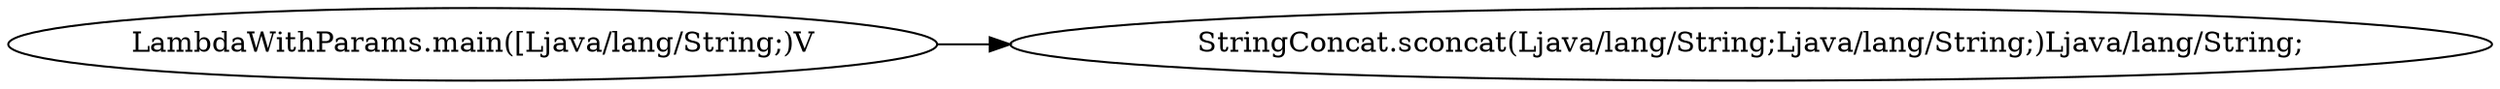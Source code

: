 digraph graphname {
rankdir="LR";
114 [label="StringConcat.sconcat(Ljava/lang/String;Ljava/lang/String;)Ljava/lang/String;"]
127 [label="LambdaWithParams.main([Ljava/lang/String;)V"]
127 -> 114
}
